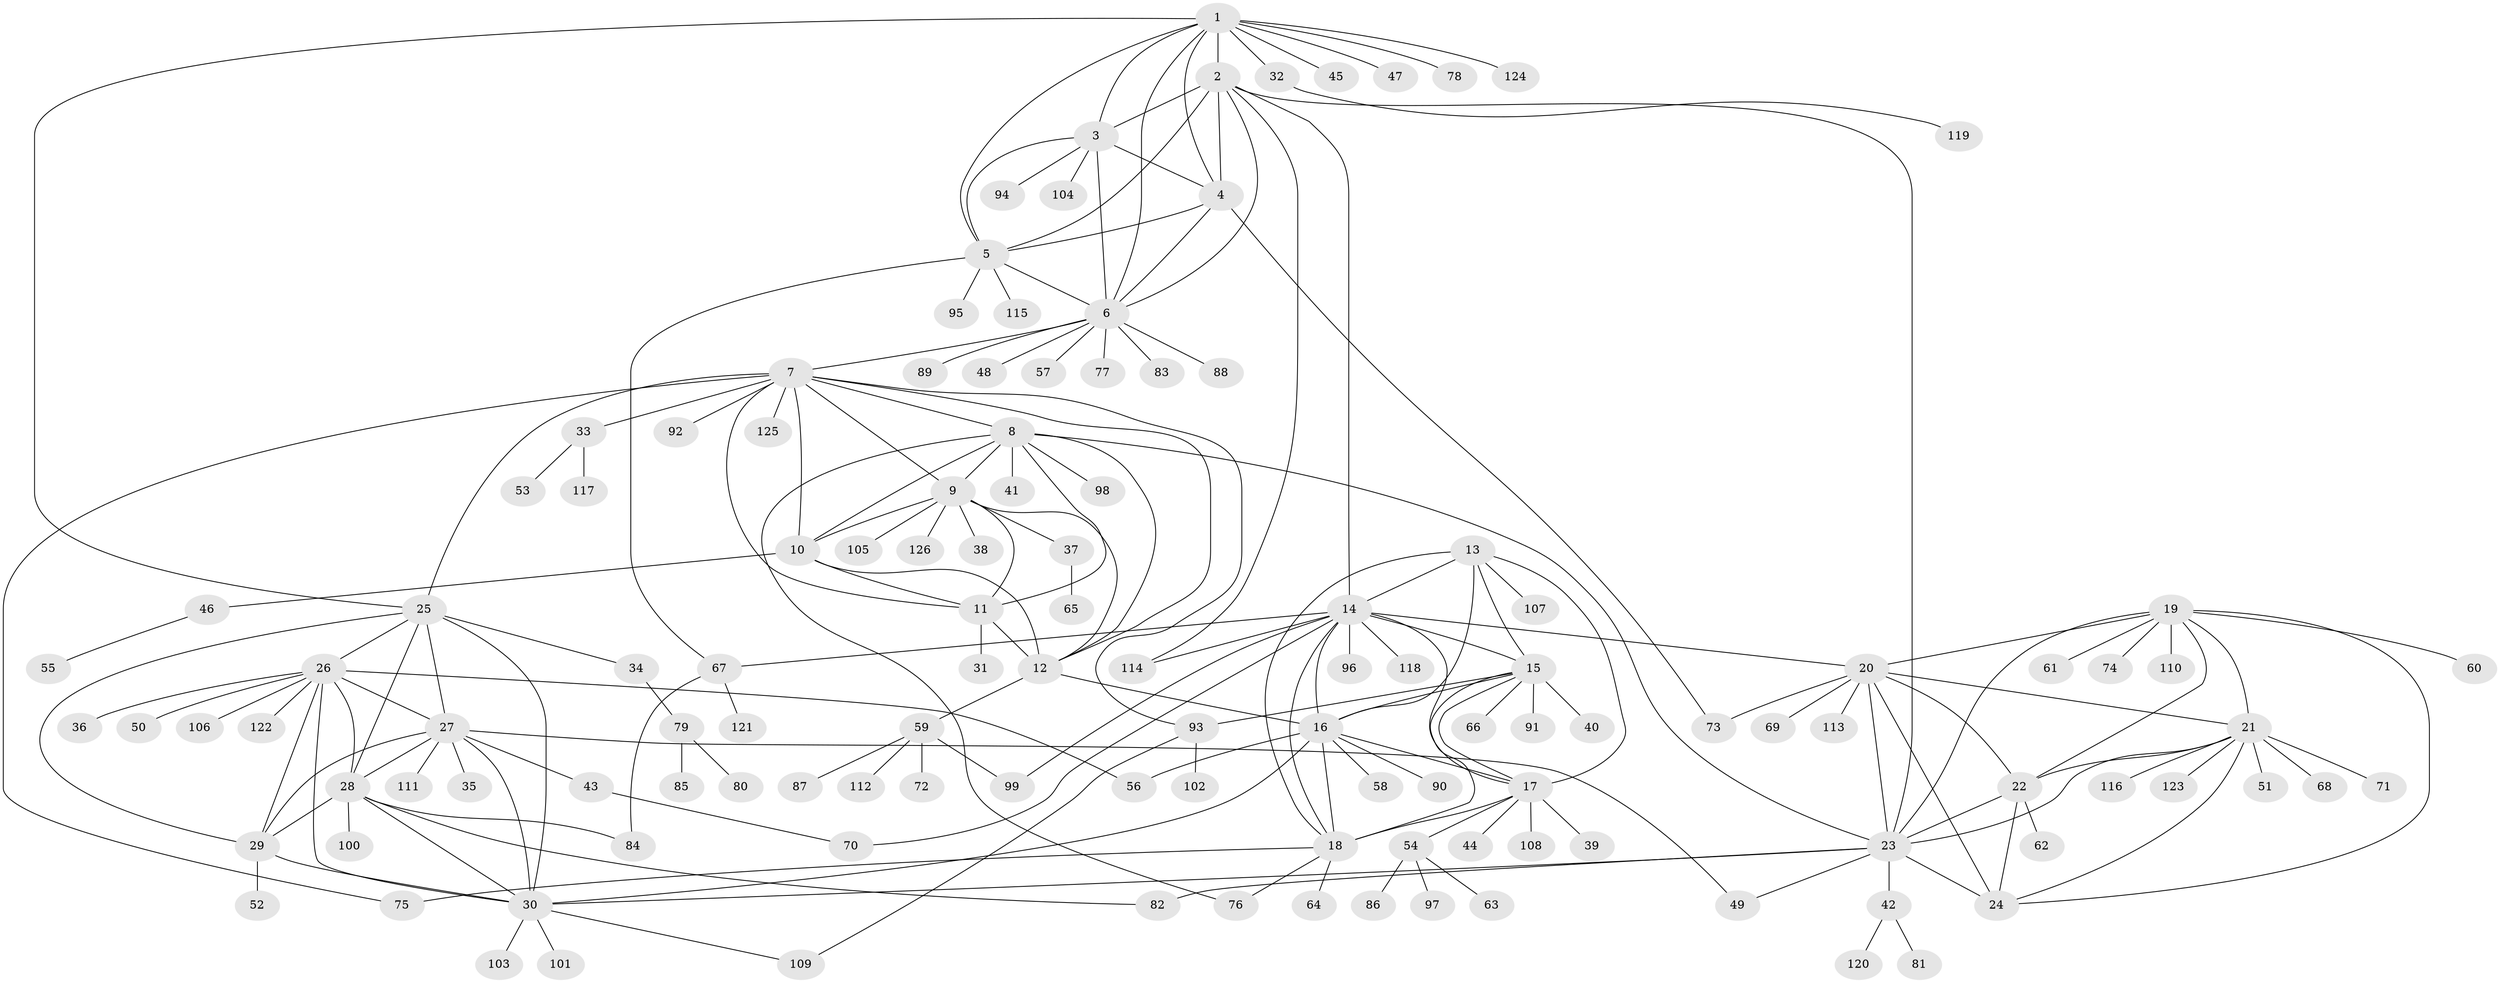 // coarse degree distribution, {11: 0.011235955056179775, 7: 0.07865168539325842, 12: 0.011235955056179775, 4: 0.033707865168539325, 6: 0.033707865168539325, 1: 0.5730337078651685, 2: 0.1348314606741573, 8: 0.033707865168539325, 3: 0.033707865168539325, 9: 0.033707865168539325, 10: 0.011235955056179775, 5: 0.011235955056179775}
// Generated by graph-tools (version 1.1) at 2025/37/03/04/25 23:37:39]
// undirected, 126 vertices, 194 edges
graph export_dot {
  node [color=gray90,style=filled];
  1;
  2;
  3;
  4;
  5;
  6;
  7;
  8;
  9;
  10;
  11;
  12;
  13;
  14;
  15;
  16;
  17;
  18;
  19;
  20;
  21;
  22;
  23;
  24;
  25;
  26;
  27;
  28;
  29;
  30;
  31;
  32;
  33;
  34;
  35;
  36;
  37;
  38;
  39;
  40;
  41;
  42;
  43;
  44;
  45;
  46;
  47;
  48;
  49;
  50;
  51;
  52;
  53;
  54;
  55;
  56;
  57;
  58;
  59;
  60;
  61;
  62;
  63;
  64;
  65;
  66;
  67;
  68;
  69;
  70;
  71;
  72;
  73;
  74;
  75;
  76;
  77;
  78;
  79;
  80;
  81;
  82;
  83;
  84;
  85;
  86;
  87;
  88;
  89;
  90;
  91;
  92;
  93;
  94;
  95;
  96;
  97;
  98;
  99;
  100;
  101;
  102;
  103;
  104;
  105;
  106;
  107;
  108;
  109;
  110;
  111;
  112;
  113;
  114;
  115;
  116;
  117;
  118;
  119;
  120;
  121;
  122;
  123;
  124;
  125;
  126;
  1 -- 2;
  1 -- 3;
  1 -- 4;
  1 -- 5;
  1 -- 6;
  1 -- 25;
  1 -- 32;
  1 -- 45;
  1 -- 47;
  1 -- 78;
  1 -- 124;
  2 -- 3;
  2 -- 4;
  2 -- 5;
  2 -- 6;
  2 -- 14;
  2 -- 23;
  2 -- 114;
  3 -- 4;
  3 -- 5;
  3 -- 6;
  3 -- 94;
  3 -- 104;
  4 -- 5;
  4 -- 6;
  4 -- 73;
  5 -- 6;
  5 -- 67;
  5 -- 95;
  5 -- 115;
  6 -- 7;
  6 -- 48;
  6 -- 57;
  6 -- 77;
  6 -- 83;
  6 -- 88;
  6 -- 89;
  7 -- 8;
  7 -- 9;
  7 -- 10;
  7 -- 11;
  7 -- 12;
  7 -- 25;
  7 -- 33;
  7 -- 75;
  7 -- 92;
  7 -- 93;
  7 -- 125;
  8 -- 9;
  8 -- 10;
  8 -- 11;
  8 -- 12;
  8 -- 23;
  8 -- 41;
  8 -- 76;
  8 -- 98;
  9 -- 10;
  9 -- 11;
  9 -- 12;
  9 -- 37;
  9 -- 38;
  9 -- 105;
  9 -- 126;
  10 -- 11;
  10 -- 12;
  10 -- 46;
  11 -- 12;
  11 -- 31;
  12 -- 16;
  12 -- 59;
  13 -- 14;
  13 -- 15;
  13 -- 16;
  13 -- 17;
  13 -- 18;
  13 -- 107;
  14 -- 15;
  14 -- 16;
  14 -- 17;
  14 -- 18;
  14 -- 20;
  14 -- 67;
  14 -- 70;
  14 -- 96;
  14 -- 99;
  14 -- 114;
  14 -- 118;
  15 -- 16;
  15 -- 17;
  15 -- 18;
  15 -- 40;
  15 -- 66;
  15 -- 91;
  15 -- 93;
  16 -- 17;
  16 -- 18;
  16 -- 30;
  16 -- 56;
  16 -- 58;
  16 -- 90;
  17 -- 18;
  17 -- 39;
  17 -- 44;
  17 -- 54;
  17 -- 108;
  18 -- 64;
  18 -- 75;
  18 -- 76;
  19 -- 20;
  19 -- 21;
  19 -- 22;
  19 -- 23;
  19 -- 24;
  19 -- 60;
  19 -- 61;
  19 -- 74;
  19 -- 110;
  20 -- 21;
  20 -- 22;
  20 -- 23;
  20 -- 24;
  20 -- 69;
  20 -- 73;
  20 -- 113;
  21 -- 22;
  21 -- 23;
  21 -- 24;
  21 -- 51;
  21 -- 68;
  21 -- 71;
  21 -- 116;
  21 -- 123;
  22 -- 23;
  22 -- 24;
  22 -- 62;
  23 -- 24;
  23 -- 30;
  23 -- 42;
  23 -- 49;
  23 -- 82;
  25 -- 26;
  25 -- 27;
  25 -- 28;
  25 -- 29;
  25 -- 30;
  25 -- 34;
  26 -- 27;
  26 -- 28;
  26 -- 29;
  26 -- 30;
  26 -- 36;
  26 -- 50;
  26 -- 56;
  26 -- 106;
  26 -- 122;
  27 -- 28;
  27 -- 29;
  27 -- 30;
  27 -- 35;
  27 -- 43;
  27 -- 49;
  27 -- 111;
  28 -- 29;
  28 -- 30;
  28 -- 82;
  28 -- 84;
  28 -- 100;
  29 -- 30;
  29 -- 52;
  30 -- 101;
  30 -- 103;
  30 -- 109;
  32 -- 119;
  33 -- 53;
  33 -- 117;
  34 -- 79;
  37 -- 65;
  42 -- 81;
  42 -- 120;
  43 -- 70;
  46 -- 55;
  54 -- 63;
  54 -- 86;
  54 -- 97;
  59 -- 72;
  59 -- 87;
  59 -- 99;
  59 -- 112;
  67 -- 84;
  67 -- 121;
  79 -- 80;
  79 -- 85;
  93 -- 102;
  93 -- 109;
}
